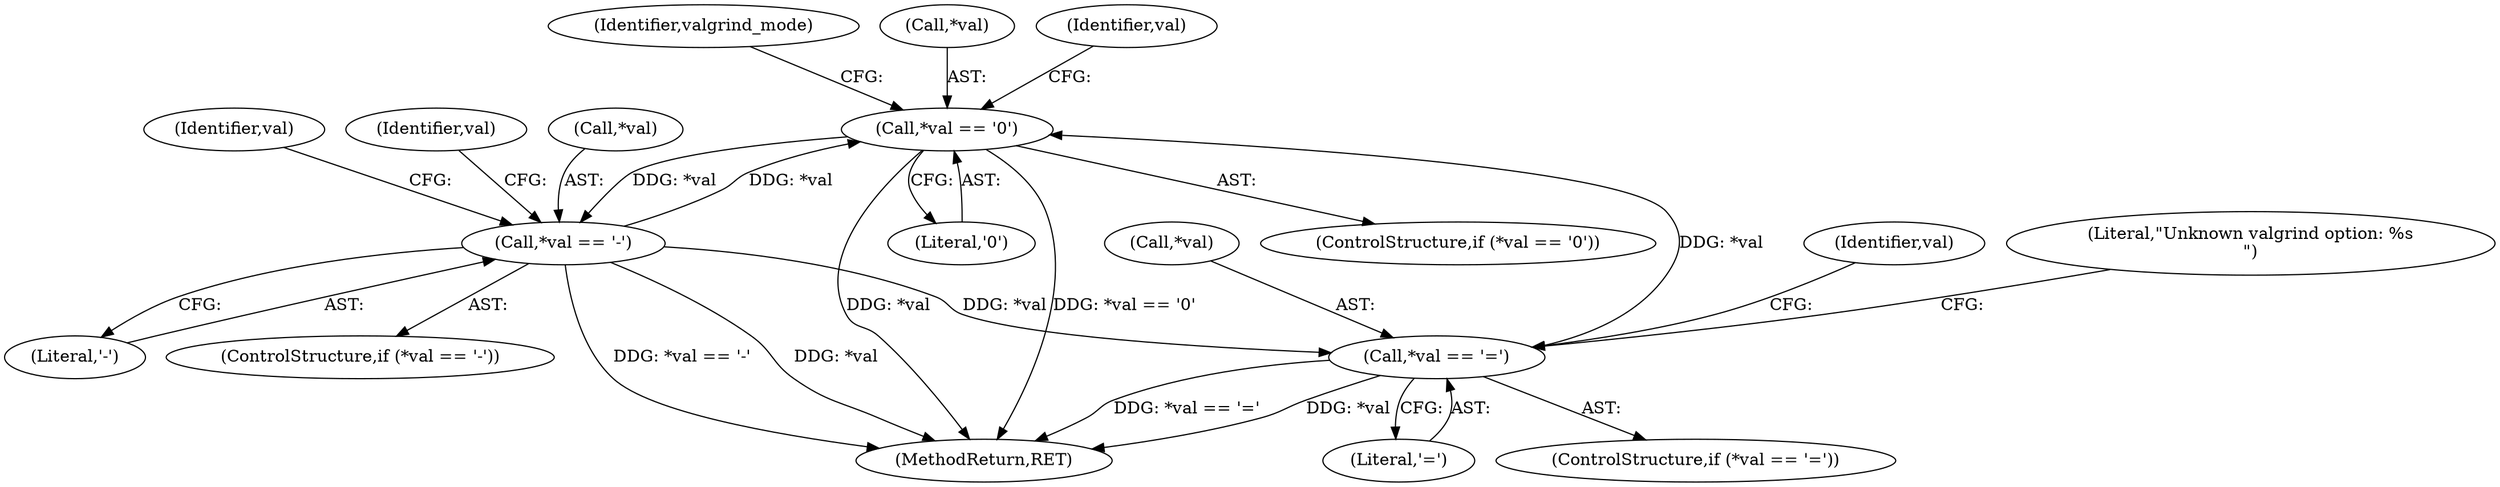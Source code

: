 digraph "0_enlightment_bb4a21e98656fe2c7d98ba2163e6defe9a630e2b@pointer" {
"1000290" [label="(Call,*val == '\0')"];
"1000299" [label="(Call,*val == '-')"];
"1000290" [label="(Call,*val == '\0')"];
"1000334" [label="(Call,*val == '=')"];
"1000340" [label="(Identifier,val)"];
"1000293" [label="(Literal,'\0')"];
"1000334" [label="(Call,*val == '=')"];
"1000333" [label="(ControlStructure,if (*val == '='))"];
"1000356" [label="(Literal,\"Unknown valgrind option: %s\n\")"];
"1000302" [label="(Literal,'-')"];
"1000305" [label="(Identifier,val)"];
"1000336" [label="(Identifier,val)"];
"1000295" [label="(Identifier,valgrind_mode)"];
"1000289" [label="(ControlStructure,if (*val == '\0'))"];
"1000291" [label="(Call,*val)"];
"1000301" [label="(Identifier,val)"];
"1000299" [label="(Call,*val == '-')"];
"1000298" [label="(ControlStructure,if (*val == '-'))"];
"1001058" [label="(MethodReturn,RET)"];
"1000290" [label="(Call,*val == '\0')"];
"1000337" [label="(Literal,'=')"];
"1000335" [label="(Call,*val)"];
"1000300" [label="(Call,*val)"];
"1000290" -> "1000289"  [label="AST: "];
"1000290" -> "1000293"  [label="CFG: "];
"1000291" -> "1000290"  [label="AST: "];
"1000293" -> "1000290"  [label="AST: "];
"1000295" -> "1000290"  [label="CFG: "];
"1000301" -> "1000290"  [label="CFG: "];
"1000290" -> "1001058"  [label="DDG: *val"];
"1000290" -> "1001058"  [label="DDG: *val == '\0'"];
"1000299" -> "1000290"  [label="DDG: *val"];
"1000334" -> "1000290"  [label="DDG: *val"];
"1000290" -> "1000299"  [label="DDG: *val"];
"1000299" -> "1000298"  [label="AST: "];
"1000299" -> "1000302"  [label="CFG: "];
"1000300" -> "1000299"  [label="AST: "];
"1000302" -> "1000299"  [label="AST: "];
"1000305" -> "1000299"  [label="CFG: "];
"1000336" -> "1000299"  [label="CFG: "];
"1000299" -> "1001058"  [label="DDG: *val == '-'"];
"1000299" -> "1001058"  [label="DDG: *val"];
"1000299" -> "1000334"  [label="DDG: *val"];
"1000334" -> "1000333"  [label="AST: "];
"1000334" -> "1000337"  [label="CFG: "];
"1000335" -> "1000334"  [label="AST: "];
"1000337" -> "1000334"  [label="AST: "];
"1000340" -> "1000334"  [label="CFG: "];
"1000356" -> "1000334"  [label="CFG: "];
"1000334" -> "1001058"  [label="DDG: *val == '='"];
"1000334" -> "1001058"  [label="DDG: *val"];
}
